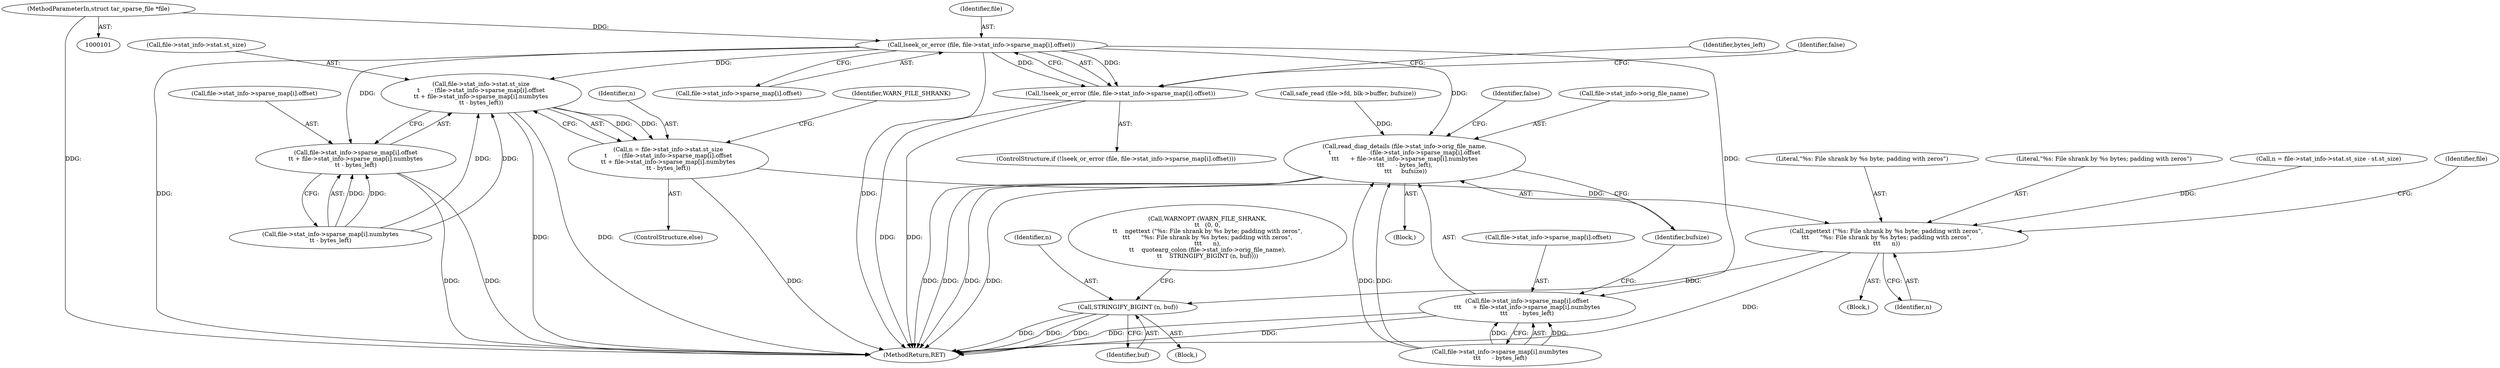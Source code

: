 digraph "0_savannah_c15c42ccd1e2377945fd0414eca1a49294bff454@array" {
"1000120" [label="(Call,lseek_or_error (file, file->stat_info->sparse_map[i].offset))"];
"1000102" [label="(MethodParameterIn,struct tar_sparse_file *file)"];
"1000119" [label="(Call,!lseek_or_error (file, file->stat_info->sparse_map[i].offset))"];
"1000166" [label="(Call,read_diag_details (file->stat_info->orig_file_name,\n\t                     (file->stat_info->sparse_map[i].offset\n\t\t\t      + file->stat_info->sparse_map[i].numbytes\n\t\t\t      - bytes_left),\n \t\t\t     bufsize))"];
"1000172" [label="(Call,file->stat_info->sparse_map[i].offset\n\t\t\t      + file->stat_info->sparse_map[i].numbytes\n\t\t\t      - bytes_left)"];
"1000230" [label="(Call,file->stat_info->stat.st_size\n\t      - (file->stat_info->sparse_map[i].offset\n\t\t + file->stat_info->sparse_map[i].numbytes\n\t\t - bytes_left))"];
"1000228" [label="(Call,n = file->stat_info->stat.st_size\n\t      - (file->stat_info->sparse_map[i].offset\n\t\t + file->stat_info->sparse_map[i].numbytes\n\t\t - bytes_left))"];
"1000266" [label="(Call,ngettext (\"%s: File shrank by %s byte; padding with zeros\",\n\t\t\t      \"%s: File shrank by %s bytes; padding with zeros\",\n\t\t\t      n))"];
"1000277" [label="(Call,STRINGIFY_BIGINT (n, buf))"];
"1000238" [label="(Call,file->stat_info->sparse_map[i].offset\n\t\t + file->stat_info->sparse_map[i].numbytes\n\t\t - bytes_left)"];
"1000248" [label="(Call,file->stat_info->sparse_map[i].numbytes\n\t\t - bytes_left)"];
"1000269" [label="(Identifier,n)"];
"1000239" [label="(Call,file->stat_info->sparse_map[i].offset)"];
"1000121" [label="(Identifier,file)"];
"1000266" [label="(Call,ngettext (\"%s: File shrank by %s byte; padding with zeros\",\n\t\t\t      \"%s: File shrank by %s bytes; padding with zeros\",\n\t\t\t      n))"];
"1000193" [label="(Identifier,bufsize)"];
"1000214" [label="(Call,n = file->stat_info->stat.st_size - st.st_size)"];
"1000231" [label="(Call,file->stat_info->stat.st_size)"];
"1000229" [label="(Identifier,n)"];
"1000102" [label="(MethodParameterIn,struct tar_sparse_file *file)"];
"1000228" [label="(Call,n = file->stat_info->stat.st_size\n\t      - (file->stat_info->sparse_map[i].offset\n\t\t + file->stat_info->sparse_map[i].numbytes\n\t\t - bytes_left))"];
"1000119" [label="(Call,!lseek_or_error (file, file->stat_info->sparse_map[i].offset))"];
"1000274" [label="(Identifier,file)"];
"1000270" [label="(Block,)"];
"1000166" [label="(Call,read_diag_details (file->stat_info->orig_file_name,\n\t                     (file->stat_info->sparse_map[i].offset\n\t\t\t      + file->stat_info->sparse_map[i].numbytes\n\t\t\t      - bytes_left),\n \t\t\t     bufsize))"];
"1000118" [label="(ControlStructure,if (!lseek_or_error (file, file->stat_info->sparse_map[i].offset)))"];
"1000135" [label="(Identifier,bytes_left)"];
"1000227" [label="(ControlStructure,else)"];
"1000172" [label="(Call,file->stat_info->sparse_map[i].offset\n\t\t\t      + file->stat_info->sparse_map[i].numbytes\n\t\t\t      - bytes_left)"];
"1000165" [label="(Block,)"];
"1000195" [label="(Identifier,false)"];
"1000278" [label="(Identifier,n)"];
"1000120" [label="(Call,lseek_or_error (file, file->stat_info->sparse_map[i].offset))"];
"1000267" [label="(Literal,\"%s: File shrank by %s byte; padding with zeros\")"];
"1000173" [label="(Call,file->stat_info->sparse_map[i].offset)"];
"1000259" [label="(Call,WARNOPT (WARN_FILE_SHRANK,\n\t\t   (0, 0,\n\t\t    ngettext (\"%s: File shrank by %s byte; padding with zeros\",\n\t\t\t      \"%s: File shrank by %s bytes; padding with zeros\",\n\t\t\t      n),\n\t\t    quotearg_colon (file->stat_info->orig_file_name),\n\t\t    STRINGIFY_BIGINT (n, buf))))"];
"1000507" [label="(MethodReturn,RET)"];
"1000230" [label="(Call,file->stat_info->stat.st_size\n\t      - (file->stat_info->sparse_map[i].offset\n\t\t + file->stat_info->sparse_map[i].numbytes\n\t\t - bytes_left))"];
"1000182" [label="(Call,file->stat_info->sparse_map[i].numbytes\n\t\t\t      - bytes_left)"];
"1000122" [label="(Call,file->stat_info->sparse_map[i].offset)"];
"1000279" [label="(Identifier,buf)"];
"1000167" [label="(Call,file->stat_info->orig_file_name)"];
"1000268" [label="(Literal,\"%s: File shrank by %s bytes; padding with zeros\")"];
"1000265" [label="(Block,)"];
"1000132" [label="(Identifier,false)"];
"1000153" [label="(Call,safe_read (file->fd, blk->buffer, bufsize))"];
"1000260" [label="(Identifier,WARN_FILE_SHRANK)"];
"1000277" [label="(Call,STRINGIFY_BIGINT (n, buf))"];
"1000238" [label="(Call,file->stat_info->sparse_map[i].offset\n\t\t + file->stat_info->sparse_map[i].numbytes\n\t\t - bytes_left)"];
"1000120" -> "1000119"  [label="AST: "];
"1000120" -> "1000122"  [label="CFG: "];
"1000121" -> "1000120"  [label="AST: "];
"1000122" -> "1000120"  [label="AST: "];
"1000119" -> "1000120"  [label="CFG: "];
"1000120" -> "1000507"  [label="DDG: "];
"1000120" -> "1000507"  [label="DDG: "];
"1000120" -> "1000119"  [label="DDG: "];
"1000120" -> "1000119"  [label="DDG: "];
"1000102" -> "1000120"  [label="DDG: "];
"1000120" -> "1000166"  [label="DDG: "];
"1000120" -> "1000172"  [label="DDG: "];
"1000120" -> "1000230"  [label="DDG: "];
"1000120" -> "1000238"  [label="DDG: "];
"1000102" -> "1000101"  [label="AST: "];
"1000102" -> "1000507"  [label="DDG: "];
"1000119" -> "1000118"  [label="AST: "];
"1000132" -> "1000119"  [label="CFG: "];
"1000135" -> "1000119"  [label="CFG: "];
"1000119" -> "1000507"  [label="DDG: "];
"1000119" -> "1000507"  [label="DDG: "];
"1000166" -> "1000165"  [label="AST: "];
"1000166" -> "1000193"  [label="CFG: "];
"1000167" -> "1000166"  [label="AST: "];
"1000172" -> "1000166"  [label="AST: "];
"1000193" -> "1000166"  [label="AST: "];
"1000195" -> "1000166"  [label="CFG: "];
"1000166" -> "1000507"  [label="DDG: "];
"1000166" -> "1000507"  [label="DDG: "];
"1000166" -> "1000507"  [label="DDG: "];
"1000166" -> "1000507"  [label="DDG: "];
"1000182" -> "1000166"  [label="DDG: "];
"1000182" -> "1000166"  [label="DDG: "];
"1000153" -> "1000166"  [label="DDG: "];
"1000172" -> "1000182"  [label="CFG: "];
"1000173" -> "1000172"  [label="AST: "];
"1000182" -> "1000172"  [label="AST: "];
"1000193" -> "1000172"  [label="CFG: "];
"1000172" -> "1000507"  [label="DDG: "];
"1000172" -> "1000507"  [label="DDG: "];
"1000182" -> "1000172"  [label="DDG: "];
"1000182" -> "1000172"  [label="DDG: "];
"1000230" -> "1000228"  [label="AST: "];
"1000230" -> "1000238"  [label="CFG: "];
"1000231" -> "1000230"  [label="AST: "];
"1000238" -> "1000230"  [label="AST: "];
"1000228" -> "1000230"  [label="CFG: "];
"1000230" -> "1000507"  [label="DDG: "];
"1000230" -> "1000507"  [label="DDG: "];
"1000230" -> "1000228"  [label="DDG: "];
"1000230" -> "1000228"  [label="DDG: "];
"1000248" -> "1000230"  [label="DDG: "];
"1000248" -> "1000230"  [label="DDG: "];
"1000228" -> "1000227"  [label="AST: "];
"1000229" -> "1000228"  [label="AST: "];
"1000260" -> "1000228"  [label="CFG: "];
"1000228" -> "1000507"  [label="DDG: "];
"1000228" -> "1000266"  [label="DDG: "];
"1000266" -> "1000265"  [label="AST: "];
"1000266" -> "1000269"  [label="CFG: "];
"1000267" -> "1000266"  [label="AST: "];
"1000268" -> "1000266"  [label="AST: "];
"1000269" -> "1000266"  [label="AST: "];
"1000274" -> "1000266"  [label="CFG: "];
"1000266" -> "1000507"  [label="DDG: "];
"1000214" -> "1000266"  [label="DDG: "];
"1000266" -> "1000277"  [label="DDG: "];
"1000277" -> "1000270"  [label="AST: "];
"1000277" -> "1000279"  [label="CFG: "];
"1000278" -> "1000277"  [label="AST: "];
"1000279" -> "1000277"  [label="AST: "];
"1000259" -> "1000277"  [label="CFG: "];
"1000277" -> "1000507"  [label="DDG: "];
"1000277" -> "1000507"  [label="DDG: "];
"1000277" -> "1000507"  [label="DDG: "];
"1000238" -> "1000248"  [label="CFG: "];
"1000239" -> "1000238"  [label="AST: "];
"1000248" -> "1000238"  [label="AST: "];
"1000238" -> "1000507"  [label="DDG: "];
"1000238" -> "1000507"  [label="DDG: "];
"1000248" -> "1000238"  [label="DDG: "];
"1000248" -> "1000238"  [label="DDG: "];
}
